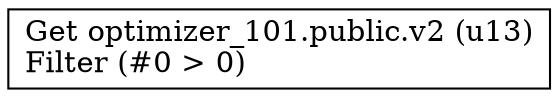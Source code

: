 digraph G {
    node0 [shape = record, label="Get optimizer_101.public.v2 (u13)\lFilter (#0 \> 0)\l"]
}
